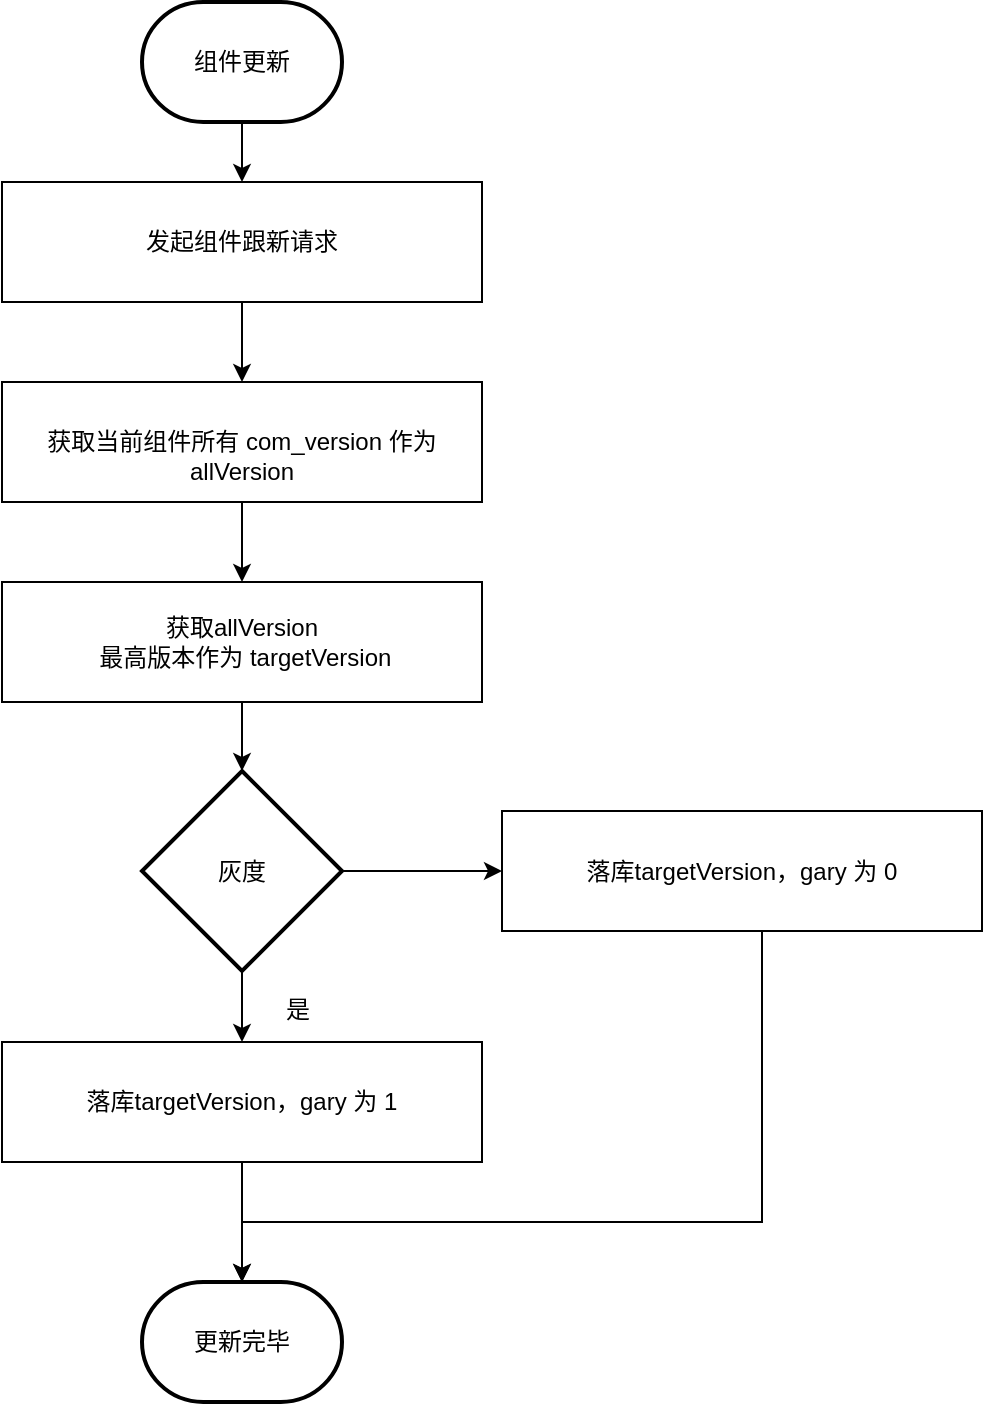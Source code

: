 <mxfile version="12.2.4" pages="1"><diagram id="GM62BBBBvfxd1olrc3ac" name="Page-1"><mxGraphModel dx="1389" dy="688" grid="1" gridSize="10" guides="1" tooltips="1" connect="1" arrows="1" fold="1" page="1" pageScale="1" pageWidth="827" pageHeight="1169" math="0" shadow="0"><root><mxCell id="0"/><mxCell id="1" parent="0"/><mxCell id="9" value="" style="edgeStyle=orthogonalEdgeStyle;rounded=0;orthogonalLoop=1;jettySize=auto;html=1;" parent="1" source="2" edge="1"><mxGeometry relative="1" as="geometry"><mxPoint x="350" y="170" as="targetPoint"/></mxGeometry></mxCell><mxCell id="2" value="组件更新" style="strokeWidth=2;html=1;shape=mxgraph.flowchart.terminator;whiteSpace=wrap;" parent="1" vertex="1"><mxGeometry x="300" y="80" width="100" height="60" as="geometry"/></mxCell><mxCell id="19" style="edgeStyle=orthogonalEdgeStyle;rounded=0;orthogonalLoop=1;jettySize=auto;html=1;entryX=0.5;entryY=0;entryDx=0;entryDy=0;entryPerimeter=0;" parent="1" source="17" edge="1"><mxGeometry relative="1" as="geometry"><mxPoint x="350" y="270" as="targetPoint"/></mxGeometry></mxCell><mxCell id="17" value="发起组件跟新请求" style="rounded=0;whiteSpace=wrap;html=1;" parent="1" vertex="1"><mxGeometry x="230" y="170" width="240" height="60" as="geometry"/></mxCell><mxCell id="52" style="edgeStyle=orthogonalEdgeStyle;rounded=0;orthogonalLoop=1;jettySize=auto;html=1;entryX=0.5;entryY=0;entryDx=0;entryDy=0;" edge="1" parent="1" source="20" target="31"><mxGeometry relative="1" as="geometry"/></mxCell><mxCell id="54" style="edgeStyle=orthogonalEdgeStyle;rounded=0;orthogonalLoop=1;jettySize=auto;html=1;" edge="1" parent="1" source="20" target="53"><mxGeometry relative="1" as="geometry"/></mxCell><mxCell id="20" value="灰度" style="strokeWidth=2;html=1;shape=mxgraph.flowchart.decision;whiteSpace=wrap;" parent="1" vertex="1"><mxGeometry x="300" y="464.5" width="100" height="100" as="geometry"/></mxCell><mxCell id="30" style="edgeStyle=orthogonalEdgeStyle;rounded=0;orthogonalLoop=1;jettySize=auto;html=1;" parent="1" source="26" target="29" edge="1"><mxGeometry relative="1" as="geometry"/></mxCell><mxCell id="26" value="&lt;br&gt;获取当前组件所有 com_version 作为allVersion" style="rounded=0;whiteSpace=wrap;html=1;" parent="1" vertex="1"><mxGeometry x="230" y="270" width="240" height="60" as="geometry"/></mxCell><mxCell id="51" style="edgeStyle=orthogonalEdgeStyle;rounded=0;orthogonalLoop=1;jettySize=auto;html=1;entryX=0.5;entryY=0;entryDx=0;entryDy=0;entryPerimeter=0;" edge="1" parent="1" source="29" target="20"><mxGeometry relative="1" as="geometry"/></mxCell><mxCell id="29" value="获取allVersion&lt;br&gt;&amp;nbsp;最高版本作为 targetVersion" style="rounded=0;whiteSpace=wrap;html=1;" parent="1" vertex="1"><mxGeometry x="230" y="370" width="240" height="60" as="geometry"/></mxCell><mxCell id="55" style="edgeStyle=orthogonalEdgeStyle;rounded=0;orthogonalLoop=1;jettySize=auto;html=1;" edge="1" parent="1" source="31" target="33"><mxGeometry relative="1" as="geometry"/></mxCell><mxCell id="31" value="落库targetVersion，gary 为 1" style="rounded=0;whiteSpace=wrap;html=1;" parent="1" vertex="1"><mxGeometry x="230" y="600" width="240" height="60" as="geometry"/></mxCell><mxCell id="33" value="更新完毕" style="strokeWidth=2;html=1;shape=mxgraph.flowchart.terminator;whiteSpace=wrap;" parent="1" vertex="1"><mxGeometry x="300" y="720" width="100" height="60" as="geometry"/></mxCell><mxCell id="57" style="edgeStyle=orthogonalEdgeStyle;rounded=0;orthogonalLoop=1;jettySize=auto;html=1;entryX=0.5;entryY=0;entryDx=0;entryDy=0;entryPerimeter=0;" edge="1" parent="1" source="53" target="33"><mxGeometry relative="1" as="geometry"><Array as="points"><mxPoint x="610" y="690"/><mxPoint x="350" y="690"/></Array></mxGeometry></mxCell><mxCell id="53" value="&lt;span style=&quot;white-space: normal&quot;&gt;落库targetVersion，gary 为 0&lt;/span&gt;" style="rounded=0;whiteSpace=wrap;html=1;" vertex="1" parent="1"><mxGeometry x="480" y="484.5" width="240" height="60" as="geometry"/></mxCell><mxCell id="56" value="是" style="text;html=1;resizable=0;points=[];autosize=1;align=left;verticalAlign=top;spacingTop=-4;" vertex="1" parent="1"><mxGeometry x="370" y="574" width="30" height="10" as="geometry"/></mxCell></root></mxGraphModel></diagram></mxfile>